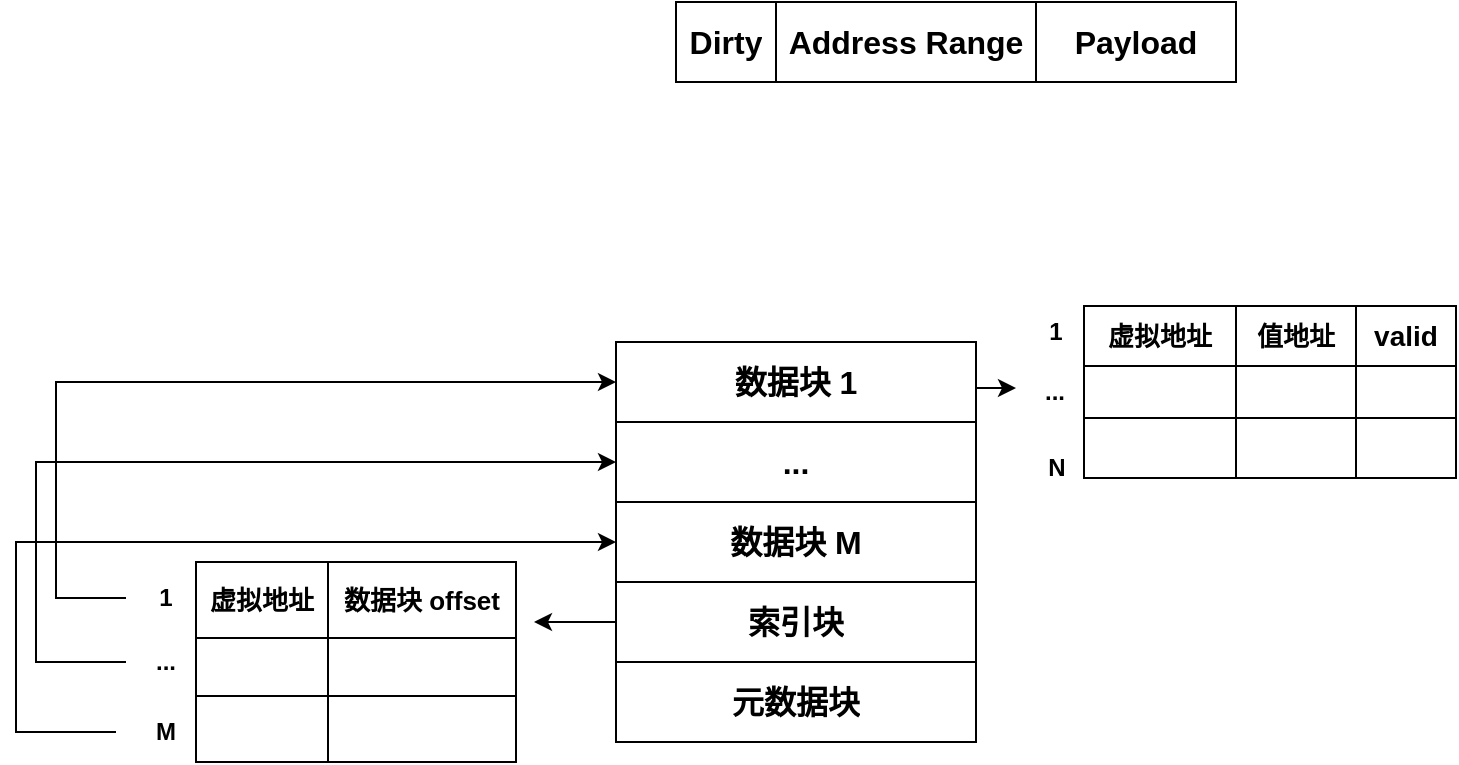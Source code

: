 <mxfile version="22.1.8" type="github">
  <diagram name="第 1 页" id="RnmGW48elav9HPYrjXdp">
    <mxGraphModel dx="2048" dy="725" grid="1" gridSize="10" guides="1" tooltips="1" connect="1" arrows="0" fold="1" page="1" pageScale="1" pageWidth="827" pageHeight="1169" math="0" shadow="0">
      <root>
        <mxCell id="0" />
        <mxCell id="1" parent="0" />
        <mxCell id="i-CGkapFzdkMviYiB0aP-14" value="" style="childLayout=tableLayout;recursiveResize=0;shadow=0;fillColor=none;" parent="1" vertex="1">
          <mxGeometry x="414" y="202" width="186.0" height="86" as="geometry" />
        </mxCell>
        <mxCell id="i-CGkapFzdkMviYiB0aP-15" value="" style="shape=tableRow;horizontal=0;startSize=0;swimlaneHead=0;swimlaneBody=0;top=0;left=0;bottom=0;right=0;dropTarget=0;collapsible=0;recursiveResize=0;expand=0;fontStyle=0;fillColor=none;strokeColor=inherit;" parent="i-CGkapFzdkMviYiB0aP-14" vertex="1">
          <mxGeometry width="186.0" height="30" as="geometry" />
        </mxCell>
        <mxCell id="i-CGkapFzdkMviYiB0aP-16" value="&lt;b&gt;&lt;font style=&quot;font-size: 13px;&quot;&gt;虚拟地址&lt;/font&gt;&lt;/b&gt;" style="connectable=0;recursiveResize=0;strokeColor=inherit;fillColor=none;align=center;whiteSpace=wrap;html=1;" parent="i-CGkapFzdkMviYiB0aP-15" vertex="1">
          <mxGeometry width="76" height="30" as="geometry">
            <mxRectangle width="76" height="30" as="alternateBounds" />
          </mxGeometry>
        </mxCell>
        <mxCell id="i-CGkapFzdkMviYiB0aP-17" value="&lt;b&gt;&lt;font style=&quot;font-size: 13px;&quot;&gt;值地址&lt;/font&gt;&lt;/b&gt;" style="connectable=0;recursiveResize=0;strokeColor=inherit;fillColor=none;align=center;whiteSpace=wrap;html=1;" parent="i-CGkapFzdkMviYiB0aP-15" vertex="1">
          <mxGeometry x="76" width="60" height="30" as="geometry">
            <mxRectangle width="60" height="30" as="alternateBounds" />
          </mxGeometry>
        </mxCell>
        <mxCell id="lQRCVsG3vOxQOKSnZCJ6-1" value="&lt;b&gt;&lt;font style=&quot;font-size: 14px;&quot;&gt;valid&lt;/font&gt;&lt;/b&gt;" style="connectable=0;recursiveResize=0;strokeColor=inherit;fillColor=none;align=center;whiteSpace=wrap;html=1;" vertex="1" parent="i-CGkapFzdkMviYiB0aP-15">
          <mxGeometry x="136" width="50" height="30" as="geometry">
            <mxRectangle width="50" height="30" as="alternateBounds" />
          </mxGeometry>
        </mxCell>
        <mxCell id="i-CGkapFzdkMviYiB0aP-19" style="shape=tableRow;horizontal=0;startSize=0;swimlaneHead=0;swimlaneBody=0;top=0;left=0;bottom=0;right=0;dropTarget=0;collapsible=0;recursiveResize=0;expand=0;fontStyle=0;fillColor=none;strokeColor=inherit;" parent="i-CGkapFzdkMviYiB0aP-14" vertex="1">
          <mxGeometry y="30" width="186.0" height="26" as="geometry" />
        </mxCell>
        <mxCell id="i-CGkapFzdkMviYiB0aP-20" value="" style="connectable=0;recursiveResize=0;strokeColor=inherit;fillColor=none;align=center;whiteSpace=wrap;html=1;" parent="i-CGkapFzdkMviYiB0aP-19" vertex="1">
          <mxGeometry width="76" height="26" as="geometry">
            <mxRectangle width="76" height="26" as="alternateBounds" />
          </mxGeometry>
        </mxCell>
        <mxCell id="i-CGkapFzdkMviYiB0aP-21" value="" style="connectable=0;recursiveResize=0;strokeColor=inherit;fillColor=none;align=center;whiteSpace=wrap;html=1;" parent="i-CGkapFzdkMviYiB0aP-19" vertex="1">
          <mxGeometry x="76" width="60" height="26" as="geometry">
            <mxRectangle width="60" height="26" as="alternateBounds" />
          </mxGeometry>
        </mxCell>
        <mxCell id="lQRCVsG3vOxQOKSnZCJ6-2" style="connectable=0;recursiveResize=0;strokeColor=inherit;fillColor=none;align=center;whiteSpace=wrap;html=1;" vertex="1" parent="i-CGkapFzdkMviYiB0aP-19">
          <mxGeometry x="136" width="50" height="26" as="geometry">
            <mxRectangle width="50" height="26" as="alternateBounds" />
          </mxGeometry>
        </mxCell>
        <mxCell id="i-CGkapFzdkMviYiB0aP-23" style="shape=tableRow;horizontal=0;startSize=0;swimlaneHead=0;swimlaneBody=0;top=0;left=0;bottom=0;right=0;dropTarget=0;collapsible=0;recursiveResize=0;expand=0;fontStyle=0;fillColor=none;strokeColor=inherit;" parent="i-CGkapFzdkMviYiB0aP-14" vertex="1">
          <mxGeometry y="56" width="186.0" height="30" as="geometry" />
        </mxCell>
        <mxCell id="i-CGkapFzdkMviYiB0aP-24" value="" style="connectable=0;recursiveResize=0;strokeColor=inherit;fillColor=none;align=center;whiteSpace=wrap;html=1;" parent="i-CGkapFzdkMviYiB0aP-23" vertex="1">
          <mxGeometry width="76" height="30" as="geometry">
            <mxRectangle width="76" height="30" as="alternateBounds" />
          </mxGeometry>
        </mxCell>
        <mxCell id="i-CGkapFzdkMviYiB0aP-25" value="" style="connectable=0;recursiveResize=0;strokeColor=inherit;fillColor=none;align=center;whiteSpace=wrap;html=1;" parent="i-CGkapFzdkMviYiB0aP-23" vertex="1">
          <mxGeometry x="76" width="60" height="30" as="geometry">
            <mxRectangle width="60" height="30" as="alternateBounds" />
          </mxGeometry>
        </mxCell>
        <mxCell id="lQRCVsG3vOxQOKSnZCJ6-3" style="connectable=0;recursiveResize=0;strokeColor=inherit;fillColor=none;align=center;whiteSpace=wrap;html=1;" vertex="1" parent="i-CGkapFzdkMviYiB0aP-23">
          <mxGeometry x="136" width="50" height="30" as="geometry">
            <mxRectangle width="50" height="30" as="alternateBounds" />
          </mxGeometry>
        </mxCell>
        <mxCell id="i-CGkapFzdkMviYiB0aP-28" value="&lt;b&gt;1&lt;/b&gt;" style="text;html=1;strokeColor=none;fillColor=none;align=center;verticalAlign=middle;whiteSpace=wrap;rounded=0;" parent="1" vertex="1">
          <mxGeometry x="370" y="200" width="60" height="30" as="geometry" />
        </mxCell>
        <mxCell id="i-CGkapFzdkMviYiB0aP-29" value="&lt;b&gt;...&lt;/b&gt;" style="text;html=1;align=center;verticalAlign=middle;resizable=0;points=[];autosize=1;strokeColor=none;fillColor=none;" parent="1" vertex="1">
          <mxGeometry x="384" y="230" width="30" height="30" as="geometry" />
        </mxCell>
        <mxCell id="i-CGkapFzdkMviYiB0aP-30" value="&lt;b&gt;N&lt;/b&gt;" style="text;html=1;align=center;verticalAlign=middle;resizable=0;points=[];autosize=1;strokeColor=none;fillColor=none;" parent="1" vertex="1">
          <mxGeometry x="385" y="268" width="30" height="30" as="geometry" />
        </mxCell>
        <mxCell id="i-CGkapFzdkMviYiB0aP-32" value="" style="shape=table;startSize=0;container=1;collapsible=0;childLayout=tableLayout;fontSize=16;" parent="1" vertex="1">
          <mxGeometry x="180" y="220" width="180" height="200" as="geometry" />
        </mxCell>
        <mxCell id="i-CGkapFzdkMviYiB0aP-33" value="" style="shape=tableRow;horizontal=0;startSize=0;swimlaneHead=0;swimlaneBody=0;strokeColor=inherit;top=0;left=0;bottom=0;right=0;collapsible=0;dropTarget=0;fillColor=none;points=[[0,0.5],[1,0.5]];portConstraint=eastwest;fontSize=16;" parent="i-CGkapFzdkMviYiB0aP-32" vertex="1">
          <mxGeometry width="180" height="40" as="geometry" />
        </mxCell>
        <mxCell id="i-CGkapFzdkMviYiB0aP-34" value="&lt;b&gt;数据块 1&lt;/b&gt;" style="shape=partialRectangle;html=1;whiteSpace=wrap;connectable=0;strokeColor=inherit;overflow=hidden;fillColor=none;top=0;left=0;bottom=0;right=0;pointerEvents=1;fontSize=16;" parent="i-CGkapFzdkMviYiB0aP-33" vertex="1">
          <mxGeometry width="180" height="40" as="geometry">
            <mxRectangle width="180" height="40" as="alternateBounds" />
          </mxGeometry>
        </mxCell>
        <mxCell id="i-CGkapFzdkMviYiB0aP-37" value="" style="shape=tableRow;horizontal=0;startSize=0;swimlaneHead=0;swimlaneBody=0;strokeColor=inherit;top=0;left=0;bottom=0;right=0;collapsible=0;dropTarget=0;fillColor=none;points=[[0,0.5],[1,0.5]];portConstraint=eastwest;fontSize=16;" parent="i-CGkapFzdkMviYiB0aP-32" vertex="1">
          <mxGeometry y="40" width="180" height="40" as="geometry" />
        </mxCell>
        <mxCell id="i-CGkapFzdkMviYiB0aP-38" value="&lt;b&gt;...&lt;/b&gt;" style="shape=partialRectangle;html=1;whiteSpace=wrap;connectable=0;strokeColor=inherit;overflow=hidden;fillColor=none;top=0;left=0;bottom=0;right=0;pointerEvents=1;fontSize=16;" parent="i-CGkapFzdkMviYiB0aP-37" vertex="1">
          <mxGeometry width="180" height="40" as="geometry">
            <mxRectangle width="180" height="40" as="alternateBounds" />
          </mxGeometry>
        </mxCell>
        <mxCell id="i-CGkapFzdkMviYiB0aP-41" value="" style="shape=tableRow;horizontal=0;startSize=0;swimlaneHead=0;swimlaneBody=0;strokeColor=inherit;top=0;left=0;bottom=0;right=0;collapsible=0;dropTarget=0;fillColor=none;points=[[0,0.5],[1,0.5]];portConstraint=eastwest;fontSize=16;" parent="i-CGkapFzdkMviYiB0aP-32" vertex="1">
          <mxGeometry y="80" width="180" height="40" as="geometry" />
        </mxCell>
        <mxCell id="i-CGkapFzdkMviYiB0aP-42" value="&lt;b&gt;数据块 M&lt;/b&gt;" style="shape=partialRectangle;html=1;whiteSpace=wrap;connectable=0;strokeColor=inherit;overflow=hidden;fillColor=none;top=0;left=0;bottom=0;right=0;pointerEvents=1;fontSize=16;" parent="i-CGkapFzdkMviYiB0aP-41" vertex="1">
          <mxGeometry width="180" height="40" as="geometry">
            <mxRectangle width="180" height="40" as="alternateBounds" />
          </mxGeometry>
        </mxCell>
        <mxCell id="i-CGkapFzdkMviYiB0aP-45" style="shape=tableRow;horizontal=0;startSize=0;swimlaneHead=0;swimlaneBody=0;strokeColor=inherit;top=0;left=0;bottom=0;right=0;collapsible=0;dropTarget=0;fillColor=none;points=[[0,0.5],[1,0.5]];portConstraint=eastwest;fontSize=16;" parent="i-CGkapFzdkMviYiB0aP-32" vertex="1">
          <mxGeometry y="120" width="180" height="40" as="geometry" />
        </mxCell>
        <mxCell id="i-CGkapFzdkMviYiB0aP-46" value="&lt;b&gt;索引块&lt;/b&gt;" style="shape=partialRectangle;html=1;whiteSpace=wrap;connectable=0;strokeColor=inherit;overflow=hidden;fillColor=none;top=0;left=0;bottom=0;right=0;pointerEvents=1;fontSize=16;" parent="i-CGkapFzdkMviYiB0aP-45" vertex="1">
          <mxGeometry width="180" height="40" as="geometry">
            <mxRectangle width="180" height="40" as="alternateBounds" />
          </mxGeometry>
        </mxCell>
        <mxCell id="i-CGkapFzdkMviYiB0aP-67" style="shape=tableRow;horizontal=0;startSize=0;swimlaneHead=0;swimlaneBody=0;strokeColor=inherit;top=0;left=0;bottom=0;right=0;collapsible=0;dropTarget=0;fillColor=none;points=[[0,0.5],[1,0.5]];portConstraint=eastwest;fontSize=16;" parent="i-CGkapFzdkMviYiB0aP-32" vertex="1">
          <mxGeometry y="160" width="180" height="40" as="geometry" />
        </mxCell>
        <mxCell id="i-CGkapFzdkMviYiB0aP-68" value="&lt;b&gt;元数据块&lt;/b&gt;" style="shape=partialRectangle;html=1;whiteSpace=wrap;connectable=0;strokeColor=inherit;overflow=hidden;fillColor=none;top=0;left=0;bottom=0;right=0;pointerEvents=1;fontSize=16;" parent="i-CGkapFzdkMviYiB0aP-67" vertex="1">
          <mxGeometry width="180" height="40" as="geometry">
            <mxRectangle width="180" height="40" as="alternateBounds" />
          </mxGeometry>
        </mxCell>
        <mxCell id="i-CGkapFzdkMviYiB0aP-47" value="" style="childLayout=tableLayout;recursiveResize=0;shadow=0;fillColor=none;" parent="1" vertex="1">
          <mxGeometry x="-30" y="330" width="160" height="100" as="geometry" />
        </mxCell>
        <mxCell id="i-CGkapFzdkMviYiB0aP-48" value="" style="shape=tableRow;horizontal=0;startSize=0;swimlaneHead=0;swimlaneBody=0;top=0;left=0;bottom=0;right=0;dropTarget=0;collapsible=0;recursiveResize=0;expand=0;fontStyle=0;fillColor=none;strokeColor=inherit;" parent="i-CGkapFzdkMviYiB0aP-47" vertex="1">
          <mxGeometry width="160" height="38" as="geometry" />
        </mxCell>
        <mxCell id="i-CGkapFzdkMviYiB0aP-49" value="&lt;b&gt;&lt;font style=&quot;font-size: 13px;&quot;&gt;虚拟地址&lt;/font&gt;&lt;/b&gt;" style="connectable=0;recursiveResize=0;strokeColor=inherit;fillColor=none;align=center;whiteSpace=wrap;html=1;" parent="i-CGkapFzdkMviYiB0aP-48" vertex="1">
          <mxGeometry width="66" height="38" as="geometry">
            <mxRectangle width="66" height="38" as="alternateBounds" />
          </mxGeometry>
        </mxCell>
        <mxCell id="i-CGkapFzdkMviYiB0aP-50" value="&lt;b&gt;&lt;font style=&quot;font-size: 13px;&quot;&gt;数据块 offset&lt;/font&gt;&lt;/b&gt;" style="connectable=0;recursiveResize=0;strokeColor=inherit;fillColor=none;align=center;whiteSpace=wrap;html=1;" parent="i-CGkapFzdkMviYiB0aP-48" vertex="1">
          <mxGeometry x="66" width="94" height="38" as="geometry">
            <mxRectangle width="94" height="38" as="alternateBounds" />
          </mxGeometry>
        </mxCell>
        <mxCell id="i-CGkapFzdkMviYiB0aP-52" style="shape=tableRow;horizontal=0;startSize=0;swimlaneHead=0;swimlaneBody=0;top=0;left=0;bottom=0;right=0;dropTarget=0;collapsible=0;recursiveResize=0;expand=0;fontStyle=0;fillColor=none;strokeColor=inherit;" parent="i-CGkapFzdkMviYiB0aP-47" vertex="1">
          <mxGeometry y="38" width="160" height="29" as="geometry" />
        </mxCell>
        <mxCell id="i-CGkapFzdkMviYiB0aP-53" value="" style="connectable=0;recursiveResize=0;strokeColor=inherit;fillColor=none;align=center;whiteSpace=wrap;html=1;" parent="i-CGkapFzdkMviYiB0aP-52" vertex="1">
          <mxGeometry width="66" height="29" as="geometry">
            <mxRectangle width="66" height="29" as="alternateBounds" />
          </mxGeometry>
        </mxCell>
        <mxCell id="i-CGkapFzdkMviYiB0aP-54" value="" style="connectable=0;recursiveResize=0;strokeColor=inherit;fillColor=none;align=center;whiteSpace=wrap;html=1;" parent="i-CGkapFzdkMviYiB0aP-52" vertex="1">
          <mxGeometry x="66" width="94" height="29" as="geometry">
            <mxRectangle width="94" height="29" as="alternateBounds" />
          </mxGeometry>
        </mxCell>
        <mxCell id="i-CGkapFzdkMviYiB0aP-56" style="shape=tableRow;horizontal=0;startSize=0;swimlaneHead=0;swimlaneBody=0;top=0;left=0;bottom=0;right=0;dropTarget=0;collapsible=0;recursiveResize=0;expand=0;fontStyle=0;fillColor=none;strokeColor=inherit;" parent="i-CGkapFzdkMviYiB0aP-47" vertex="1">
          <mxGeometry y="67" width="160" height="33" as="geometry" />
        </mxCell>
        <mxCell id="i-CGkapFzdkMviYiB0aP-57" value="" style="connectable=0;recursiveResize=0;strokeColor=inherit;fillColor=none;align=center;whiteSpace=wrap;html=1;" parent="i-CGkapFzdkMviYiB0aP-56" vertex="1">
          <mxGeometry width="66" height="33" as="geometry">
            <mxRectangle width="66" height="33" as="alternateBounds" />
          </mxGeometry>
        </mxCell>
        <mxCell id="i-CGkapFzdkMviYiB0aP-58" value="" style="connectable=0;recursiveResize=0;strokeColor=inherit;fillColor=none;align=center;whiteSpace=wrap;html=1;" parent="i-CGkapFzdkMviYiB0aP-56" vertex="1">
          <mxGeometry x="66" width="94" height="33" as="geometry">
            <mxRectangle width="94" height="33" as="alternateBounds" />
          </mxGeometry>
        </mxCell>
        <mxCell id="i-CGkapFzdkMviYiB0aP-60" value="&lt;b&gt;1&lt;/b&gt;" style="text;html=1;strokeColor=none;fillColor=none;align=center;verticalAlign=middle;whiteSpace=wrap;rounded=0;" parent="1" vertex="1">
          <mxGeometry x="-65" y="332" width="40" height="32" as="geometry" />
        </mxCell>
        <mxCell id="i-CGkapFzdkMviYiB0aP-63" value="&lt;b&gt;M&lt;/b&gt;" style="text;html=1;strokeColor=none;fillColor=none;align=center;verticalAlign=middle;whiteSpace=wrap;rounded=0;" parent="1" vertex="1">
          <mxGeometry x="-70" y="400" width="50" height="30" as="geometry" />
        </mxCell>
        <mxCell id="cVA7VHtZrJY00FMu9UYZ-4" value="" style="shape=table;startSize=0;container=1;collapsible=0;childLayout=tableLayout;fontSize=16;" parent="1" vertex="1">
          <mxGeometry x="210" y="50" width="280" height="40" as="geometry" />
        </mxCell>
        <mxCell id="cVA7VHtZrJY00FMu9UYZ-9" value="" style="shape=tableRow;horizontal=0;startSize=0;swimlaneHead=0;swimlaneBody=0;strokeColor=inherit;top=0;left=0;bottom=0;right=0;collapsible=0;dropTarget=0;fillColor=none;points=[[0,0.5],[1,0.5]];portConstraint=eastwest;fontSize=16;" parent="cVA7VHtZrJY00FMu9UYZ-4" vertex="1">
          <mxGeometry width="280" height="40" as="geometry" />
        </mxCell>
        <mxCell id="cVA7VHtZrJY00FMu9UYZ-10" value="&lt;b&gt;Dirty&lt;/b&gt;" style="shape=partialRectangle;html=1;whiteSpace=wrap;connectable=0;strokeColor=inherit;overflow=hidden;fillColor=none;top=0;left=0;bottom=0;right=0;pointerEvents=1;fontSize=16;" parent="cVA7VHtZrJY00FMu9UYZ-9" vertex="1">
          <mxGeometry width="50" height="40" as="geometry">
            <mxRectangle width="50" height="40" as="alternateBounds" />
          </mxGeometry>
        </mxCell>
        <mxCell id="cVA7VHtZrJY00FMu9UYZ-11" value="&lt;b&gt;Address Range&lt;/b&gt;" style="shape=partialRectangle;html=1;whiteSpace=wrap;connectable=0;strokeColor=inherit;overflow=hidden;fillColor=none;top=0;left=0;bottom=0;right=0;pointerEvents=1;fontSize=16;" parent="cVA7VHtZrJY00FMu9UYZ-9" vertex="1">
          <mxGeometry x="50" width="130" height="40" as="geometry">
            <mxRectangle width="130" height="40" as="alternateBounds" />
          </mxGeometry>
        </mxCell>
        <mxCell id="cVA7VHtZrJY00FMu9UYZ-12" value="&lt;b&gt;Payload&lt;/b&gt;" style="shape=partialRectangle;html=1;whiteSpace=wrap;connectable=0;strokeColor=inherit;overflow=hidden;fillColor=none;top=0;left=0;bottom=0;right=0;pointerEvents=1;fontSize=16;" parent="cVA7VHtZrJY00FMu9UYZ-9" vertex="1">
          <mxGeometry x="180" width="100" height="40" as="geometry">
            <mxRectangle width="100" height="40" as="alternateBounds" />
          </mxGeometry>
        </mxCell>
        <mxCell id="n2zZ6T7pXfow_gOLzxN9-1" value="" style="endArrow=classic;html=1;rounded=0;strokeWidth=1;" parent="1" edge="1">
          <mxGeometry width="50" height="50" relative="1" as="geometry">
            <mxPoint x="180" y="360" as="sourcePoint" />
            <mxPoint x="139" y="360" as="targetPoint" />
          </mxGeometry>
        </mxCell>
        <mxCell id="n2zZ6T7pXfow_gOLzxN9-2" value="" style="endArrow=classic;html=1;rounded=0;entryX=0;entryY=0.5;entryDx=0;entryDy=0;exitX=0;exitY=0.5;exitDx=0;exitDy=0;" parent="1" source="i-CGkapFzdkMviYiB0aP-60" target="i-CGkapFzdkMviYiB0aP-33" edge="1">
          <mxGeometry width="50" height="50" relative="1" as="geometry">
            <mxPoint x="-120" y="340" as="sourcePoint" />
            <mxPoint x="-160" y="333.5" as="targetPoint" />
            <Array as="points">
              <mxPoint x="-100" y="348" />
              <mxPoint x="-100" y="240" />
            </Array>
          </mxGeometry>
        </mxCell>
        <mxCell id="n2zZ6T7pXfow_gOLzxN9-4" value="" style="endArrow=classic;html=1;rounded=0;entryX=0;entryY=0.5;entryDx=0;entryDy=0;exitX=0;exitY=0.5;exitDx=0;exitDy=0;" parent="1" target="i-CGkapFzdkMviYiB0aP-41" edge="1" source="i-CGkapFzdkMviYiB0aP-63">
          <mxGeometry width="50" height="50" relative="1" as="geometry">
            <mxPoint x="-100" y="420" as="sourcePoint" />
            <mxPoint x="183" y="314" as="targetPoint" />
            <Array as="points">
              <mxPoint x="-120" y="415" />
              <mxPoint x="-120" y="320" />
            </Array>
          </mxGeometry>
        </mxCell>
        <mxCell id="n2zZ6T7pXfow_gOLzxN9-6" value="" style="endArrow=classic;html=1;rounded=0;" parent="1" edge="1">
          <mxGeometry width="50" height="50" relative="1" as="geometry">
            <mxPoint x="360" y="243" as="sourcePoint" />
            <mxPoint x="380" y="243" as="targetPoint" />
          </mxGeometry>
        </mxCell>
        <mxCell id="n2zZ6T7pXfow_gOLzxN9-8" value="&lt;b&gt;...&lt;/b&gt;" style="text;html=1;strokeColor=none;fillColor=none;align=center;verticalAlign=middle;whiteSpace=wrap;rounded=0;" parent="1" vertex="1">
          <mxGeometry x="-65" y="364" width="40" height="32" as="geometry" />
        </mxCell>
        <mxCell id="n2zZ6T7pXfow_gOLzxN9-9" value="" style="endArrow=classic;html=1;rounded=0;entryX=0;entryY=0.5;entryDx=0;entryDy=0;exitX=0;exitY=0.5;exitDx=0;exitDy=0;" parent="1" source="n2zZ6T7pXfow_gOLzxN9-8" edge="1">
          <mxGeometry width="50" height="50" relative="1" as="geometry">
            <mxPoint x="-100" y="396" as="sourcePoint" />
            <mxPoint x="180" y="280" as="targetPoint" />
            <Array as="points">
              <mxPoint x="-110" y="380" />
              <mxPoint x="-110" y="280" />
            </Array>
          </mxGeometry>
        </mxCell>
      </root>
    </mxGraphModel>
  </diagram>
</mxfile>
